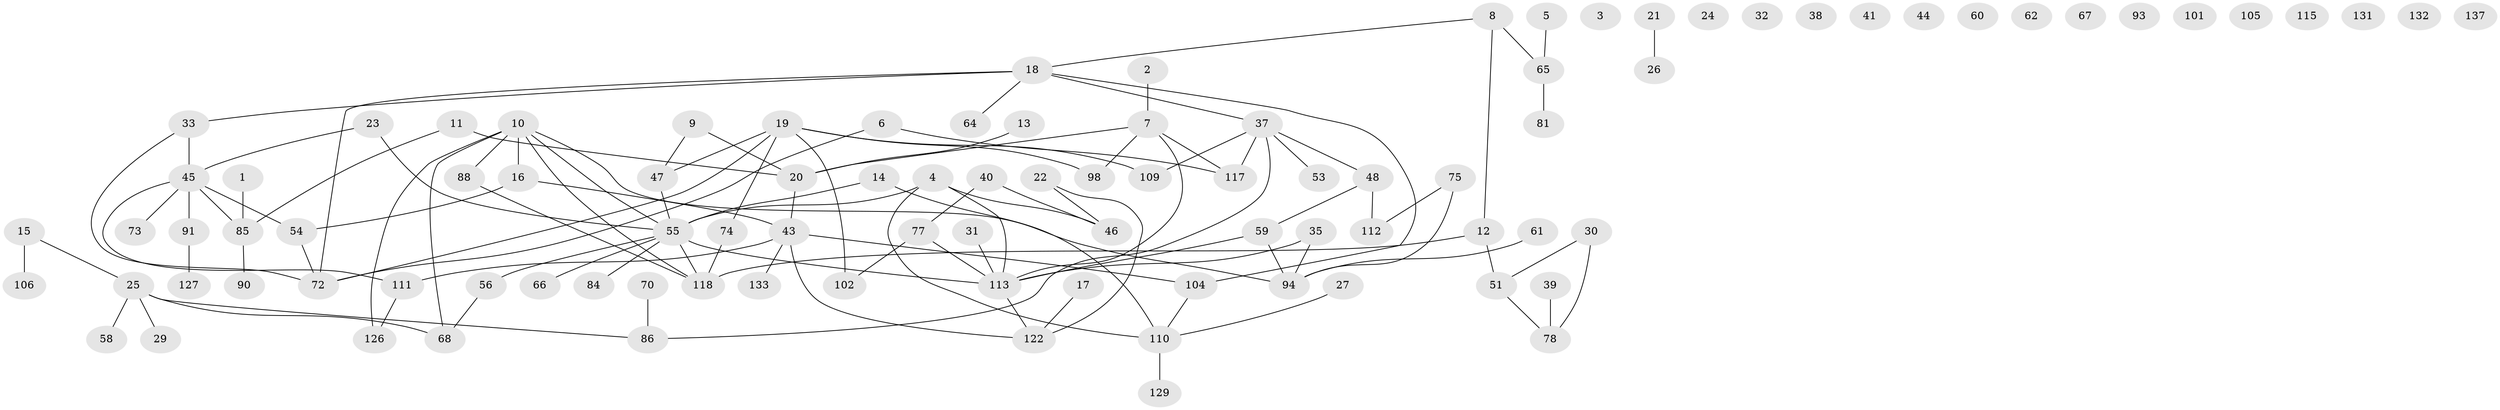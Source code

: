 // Generated by graph-tools (version 1.1) at 2025/23/03/03/25 07:23:27]
// undirected, 97 vertices, 111 edges
graph export_dot {
graph [start="1"]
  node [color=gray90,style=filled];
  1 [super="+121"];
  2;
  3;
  4 [super="+89"];
  5 [super="+114"];
  6 [super="+69"];
  7 [super="+82"];
  8 [super="+100"];
  9 [super="+34"];
  10 [super="+57"];
  11;
  12 [super="+63"];
  13;
  14;
  15;
  16;
  17 [super="+108"];
  18 [super="+97"];
  19 [super="+36"];
  20 [super="+50"];
  21 [super="+28"];
  22 [super="+76"];
  23;
  24;
  25 [super="+42"];
  26;
  27;
  29;
  30 [super="+95"];
  31;
  32;
  33;
  35;
  37 [super="+120"];
  38;
  39;
  40 [super="+71"];
  41;
  43 [super="+49"];
  44;
  45 [super="+134"];
  46 [super="+96"];
  47 [super="+52"];
  48 [super="+128"];
  51 [super="+103"];
  53;
  54 [super="+87"];
  55 [super="+125"];
  56;
  58;
  59 [super="+135"];
  60;
  61;
  62;
  64;
  65 [super="+99"];
  66;
  67;
  68 [super="+119"];
  70;
  72 [super="+79"];
  73;
  74 [super="+83"];
  75 [super="+80"];
  77;
  78;
  81;
  84;
  85 [super="+92"];
  86;
  88;
  90;
  91 [super="+107"];
  93;
  94 [super="+116"];
  98;
  101;
  102;
  104;
  105;
  106;
  109 [super="+136"];
  110 [super="+124"];
  111;
  112;
  113 [super="+123"];
  115;
  117;
  118 [super="+130"];
  122;
  126;
  127;
  129;
  131;
  132;
  133;
  137;
  1 -- 85;
  2 -- 7;
  4 -- 110;
  4 -- 55;
  4 -- 113;
  4 -- 46;
  5 -- 65;
  6 -- 72;
  6 -- 117;
  7 -- 117;
  7 -- 98;
  7 -- 113;
  7 -- 20;
  8 -- 12;
  8 -- 65;
  8 -- 18;
  9 -- 47;
  9 -- 20;
  10 -- 88;
  10 -- 126;
  10 -- 118;
  10 -- 16;
  10 -- 55;
  10 -- 94;
  10 -- 68;
  11 -- 20;
  11 -- 85;
  12 -- 51;
  12 -- 118;
  13 -- 20;
  14 -- 110;
  14 -- 55;
  15 -- 106;
  15 -- 25;
  16 -- 43;
  16 -- 54;
  17 -- 122;
  18 -- 104;
  18 -- 37;
  18 -- 64;
  18 -- 33;
  18 -- 72;
  19 -- 47;
  19 -- 98;
  19 -- 102;
  19 -- 72;
  19 -- 109;
  19 -- 74;
  20 -- 43;
  21 -- 26;
  22 -- 46;
  22 -- 122;
  23 -- 55;
  23 -- 45;
  25 -- 58;
  25 -- 68;
  25 -- 86;
  25 -- 29;
  27 -- 110;
  30 -- 78;
  30 -- 51;
  31 -- 113;
  33 -- 72;
  33 -- 45;
  35 -- 94;
  35 -- 113;
  37 -- 48;
  37 -- 53;
  37 -- 117;
  37 -- 86;
  37 -- 109;
  39 -- 78;
  40 -- 77;
  40 -- 46;
  43 -- 111;
  43 -- 133;
  43 -- 104;
  43 -- 122;
  45 -- 54;
  45 -- 91;
  45 -- 85;
  45 -- 73;
  45 -- 111;
  47 -- 55;
  48 -- 59;
  48 -- 112;
  51 -- 78;
  54 -- 72;
  55 -- 56;
  55 -- 66;
  55 -- 84;
  55 -- 113;
  55 -- 118;
  56 -- 68;
  59 -- 113;
  59 -- 94;
  61 -- 94;
  65 -- 81;
  70 -- 86;
  74 -- 118;
  75 -- 112;
  75 -- 94;
  77 -- 102;
  77 -- 113;
  85 -- 90;
  88 -- 118;
  91 -- 127;
  104 -- 110;
  110 -- 129;
  111 -- 126;
  113 -- 122;
}
